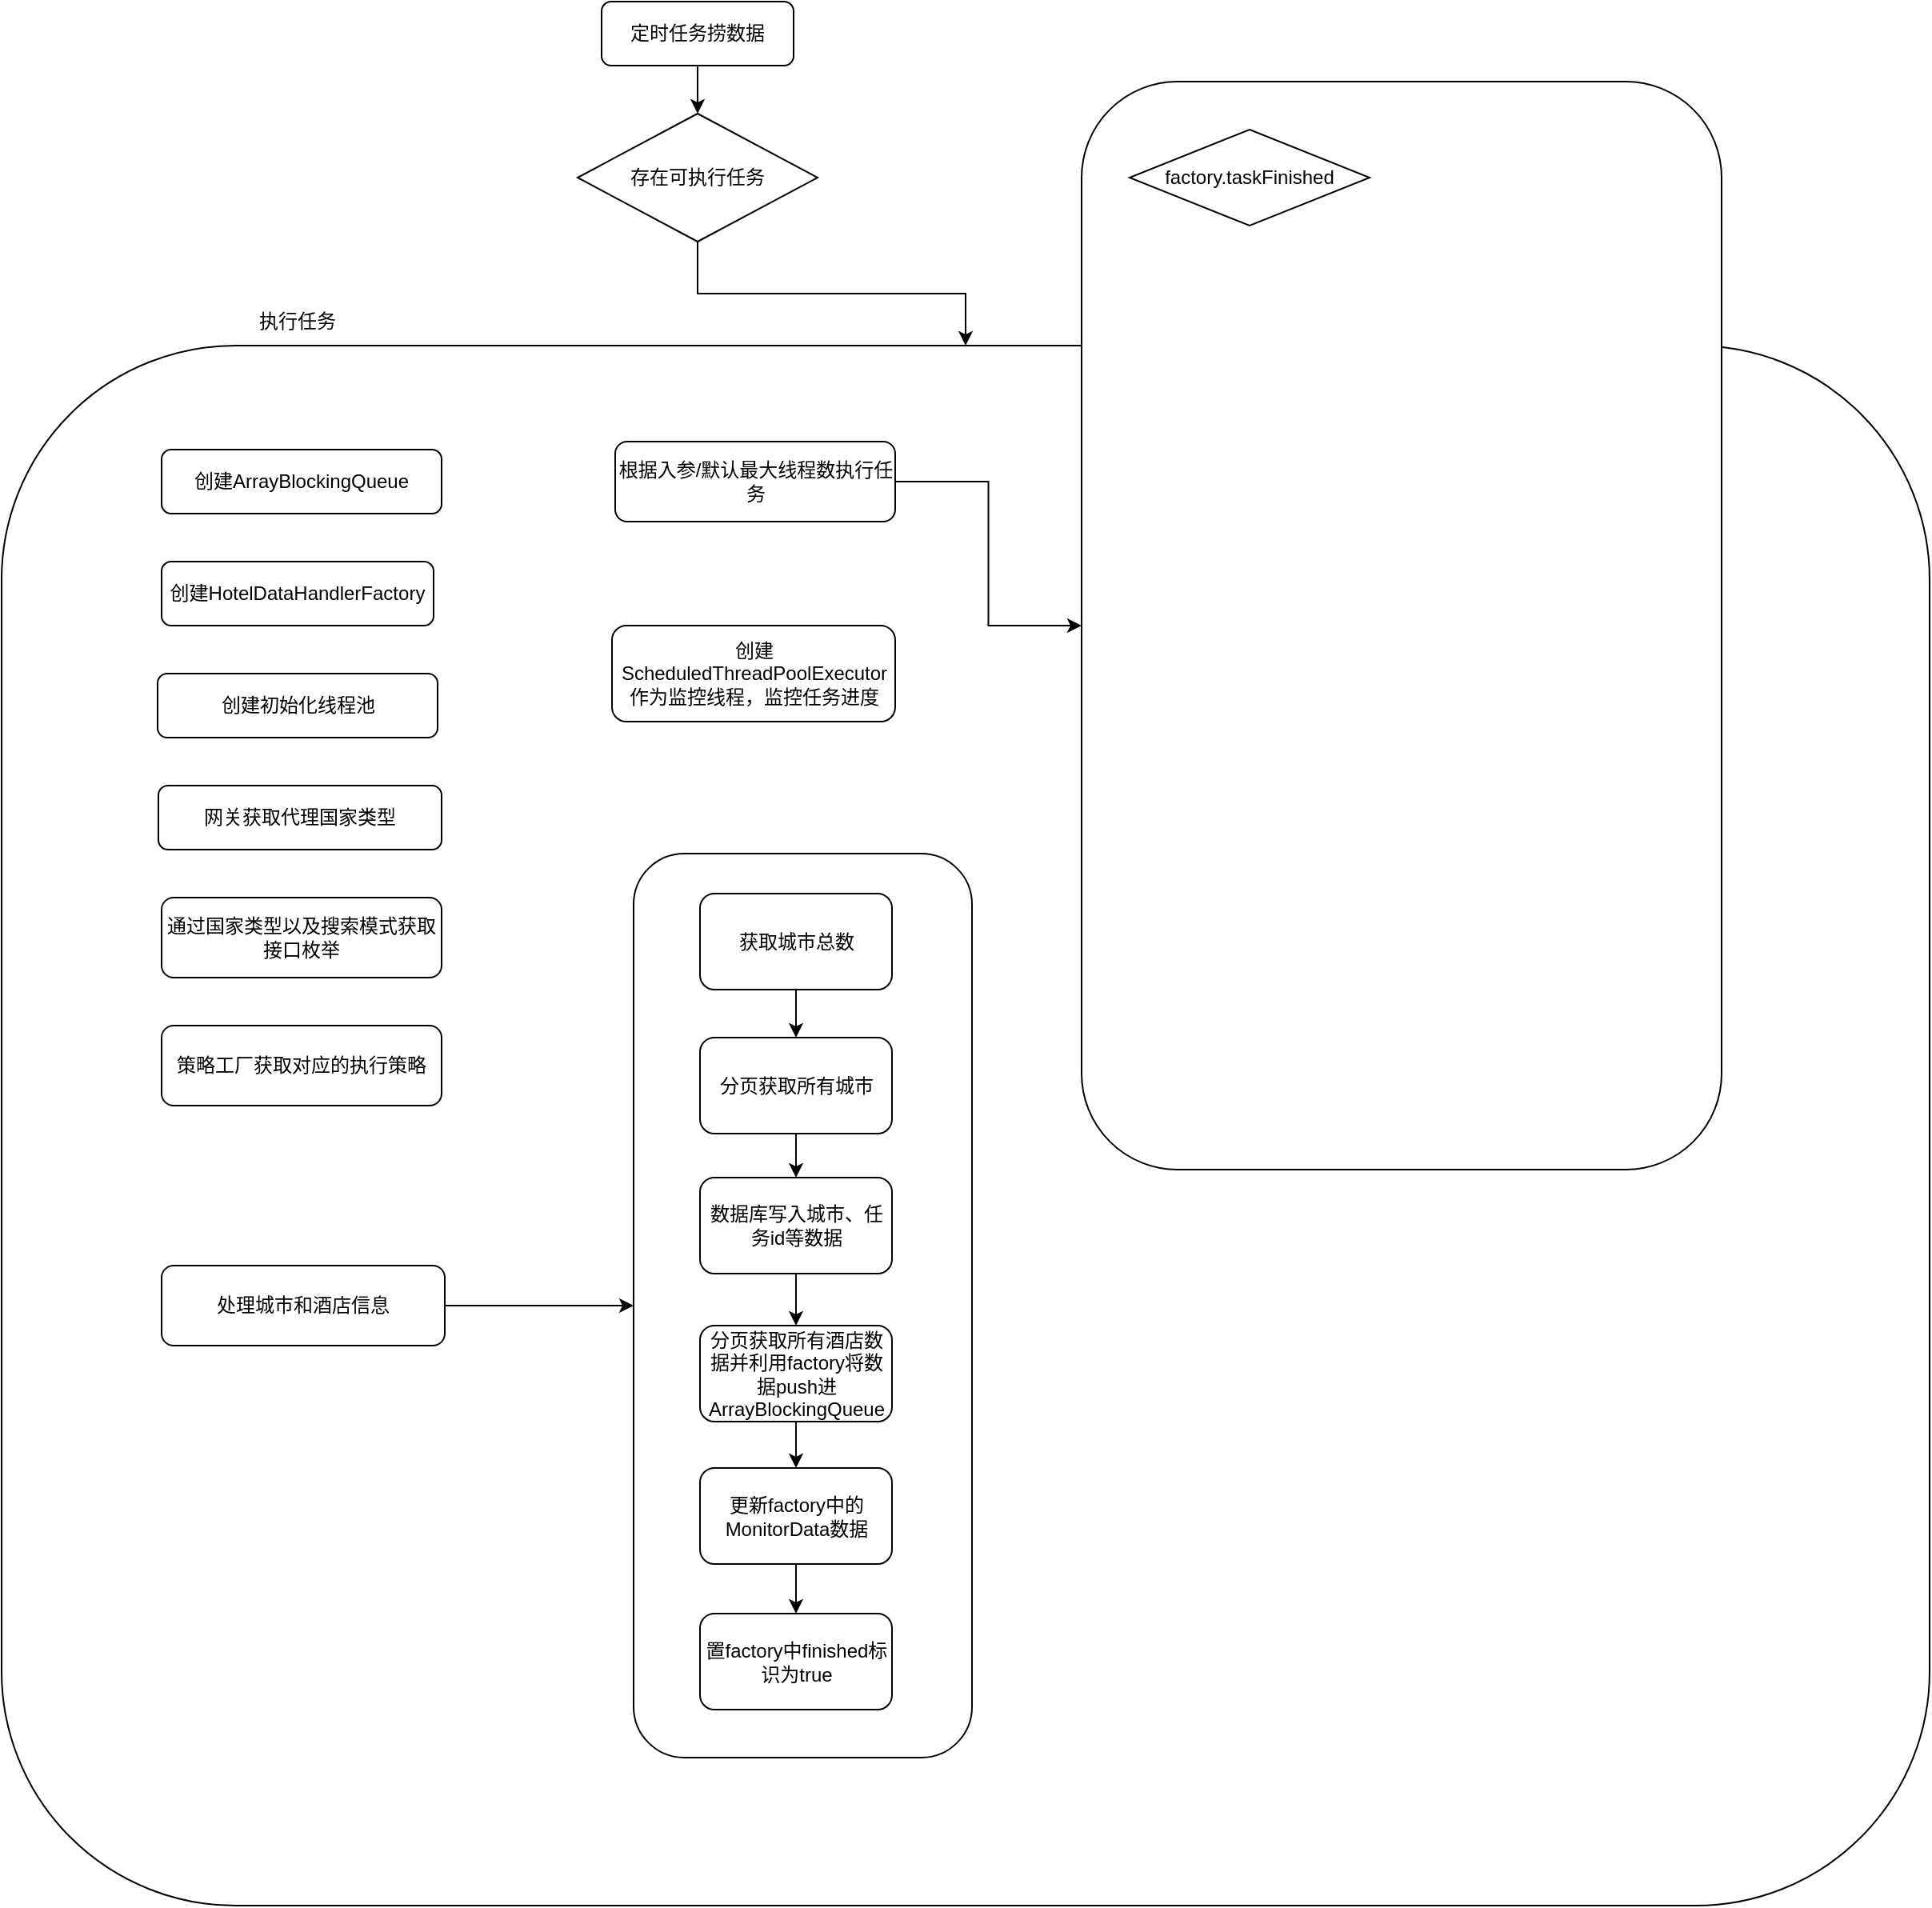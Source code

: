 <mxfile version="22.0.4" type="github">
  <diagram id="C5RBs43oDa-KdzZeNtuy" name="Page-1">
    <mxGraphModel dx="1853" dy="1823" grid="1" gridSize="10" guides="1" tooltips="1" connect="1" arrows="1" fold="1" page="1" pageScale="1" pageWidth="827" pageHeight="1169" math="0" shadow="0">
      <root>
        <mxCell id="WIyWlLk6GJQsqaUBKTNV-0" />
        <mxCell id="WIyWlLk6GJQsqaUBKTNV-1" parent="WIyWlLk6GJQsqaUBKTNV-0" />
        <mxCell id="OiVMoReA73HyPevBSJjf-4" style="edgeStyle=orthogonalEdgeStyle;rounded=0;orthogonalLoop=1;jettySize=auto;html=1;exitX=0.5;exitY=1;exitDx=0;exitDy=0;entryX=0.5;entryY=0;entryDx=0;entryDy=0;" edge="1" parent="WIyWlLk6GJQsqaUBKTNV-1" source="WIyWlLk6GJQsqaUBKTNV-3" target="OiVMoReA73HyPevBSJjf-3">
          <mxGeometry relative="1" as="geometry" />
        </mxCell>
        <mxCell id="WIyWlLk6GJQsqaUBKTNV-3" value="定时任务捞数据" style="rounded=1;whiteSpace=wrap;html=1;fontSize=12;glass=0;strokeWidth=1;shadow=0;" parent="WIyWlLk6GJQsqaUBKTNV-1" vertex="1">
          <mxGeometry x="160" y="-100" width="120" height="40" as="geometry" />
        </mxCell>
        <mxCell id="OiVMoReA73HyPevBSJjf-0" value="" style="rounded=1;whiteSpace=wrap;html=1;" vertex="1" parent="WIyWlLk6GJQsqaUBKTNV-1">
          <mxGeometry x="-215" y="115" width="1205" height="975" as="geometry" />
        </mxCell>
        <mxCell id="OiVMoReA73HyPevBSJjf-5" style="edgeStyle=orthogonalEdgeStyle;rounded=0;orthogonalLoop=1;jettySize=auto;html=1;exitX=0.5;exitY=1;exitDx=0;exitDy=0;entryX=0.5;entryY=0;entryDx=0;entryDy=0;" edge="1" parent="WIyWlLk6GJQsqaUBKTNV-1" source="OiVMoReA73HyPevBSJjf-3" target="OiVMoReA73HyPevBSJjf-0">
          <mxGeometry relative="1" as="geometry" />
        </mxCell>
        <mxCell id="OiVMoReA73HyPevBSJjf-3" value="存在可执行任务" style="rhombus;whiteSpace=wrap;html=1;" vertex="1" parent="WIyWlLk6GJQsqaUBKTNV-1">
          <mxGeometry x="145" y="-30" width="150" height="80" as="geometry" />
        </mxCell>
        <mxCell id="OiVMoReA73HyPevBSJjf-6" value="执行任务" style="text;html=1;strokeColor=none;fillColor=none;align=center;verticalAlign=middle;whiteSpace=wrap;rounded=0;" vertex="1" parent="WIyWlLk6GJQsqaUBKTNV-1">
          <mxGeometry x="-60" y="85" width="60" height="30" as="geometry" />
        </mxCell>
        <mxCell id="OiVMoReA73HyPevBSJjf-8" value="创建ArrayBlockingQueue" style="rounded=1;whiteSpace=wrap;html=1;" vertex="1" parent="WIyWlLk6GJQsqaUBKTNV-1">
          <mxGeometry x="-115" y="180" width="175" height="40" as="geometry" />
        </mxCell>
        <mxCell id="OiVMoReA73HyPevBSJjf-9" value="创建HotelDataHandlerFactory" style="rounded=1;whiteSpace=wrap;html=1;" vertex="1" parent="WIyWlLk6GJQsqaUBKTNV-1">
          <mxGeometry x="-115" y="250" width="170" height="40" as="geometry" />
        </mxCell>
        <mxCell id="OiVMoReA73HyPevBSJjf-10" value="创建初始化线程池" style="rounded=1;whiteSpace=wrap;html=1;" vertex="1" parent="WIyWlLk6GJQsqaUBKTNV-1">
          <mxGeometry x="-117.5" y="320" width="175" height="40" as="geometry" />
        </mxCell>
        <mxCell id="OiVMoReA73HyPevBSJjf-11" style="edgeStyle=orthogonalEdgeStyle;rounded=0;orthogonalLoop=1;jettySize=auto;html=1;exitX=0.5;exitY=1;exitDx=0;exitDy=0;" edge="1" parent="WIyWlLk6GJQsqaUBKTNV-1" source="OiVMoReA73HyPevBSJjf-9" target="OiVMoReA73HyPevBSJjf-9">
          <mxGeometry relative="1" as="geometry" />
        </mxCell>
        <mxCell id="OiVMoReA73HyPevBSJjf-12" value="网关获取代理国家类型" style="rounded=1;whiteSpace=wrap;html=1;" vertex="1" parent="WIyWlLk6GJQsqaUBKTNV-1">
          <mxGeometry x="-117" y="390" width="177" height="40" as="geometry" />
        </mxCell>
        <mxCell id="OiVMoReA73HyPevBSJjf-13" value="通过国家类型以及搜索模式获取接口枚举" style="rounded=1;whiteSpace=wrap;html=1;" vertex="1" parent="WIyWlLk6GJQsqaUBKTNV-1">
          <mxGeometry x="-115" y="460" width="175" height="50" as="geometry" />
        </mxCell>
        <mxCell id="OiVMoReA73HyPevBSJjf-14" value="策略工厂获取对应的执行策略" style="rounded=1;whiteSpace=wrap;html=1;" vertex="1" parent="WIyWlLk6GJQsqaUBKTNV-1">
          <mxGeometry x="-115" y="540" width="175" height="50" as="geometry" />
        </mxCell>
        <mxCell id="OiVMoReA73HyPevBSJjf-18" style="edgeStyle=orthogonalEdgeStyle;rounded=0;orthogonalLoop=1;jettySize=auto;html=1;exitX=1;exitY=0.5;exitDx=0;exitDy=0;entryX=0;entryY=0.5;entryDx=0;entryDy=0;" edge="1" parent="WIyWlLk6GJQsqaUBKTNV-1" source="OiVMoReA73HyPevBSJjf-15" target="OiVMoReA73HyPevBSJjf-17">
          <mxGeometry relative="1" as="geometry" />
        </mxCell>
        <mxCell id="OiVMoReA73HyPevBSJjf-15" value="根据入参/默认最大线程数执行任务" style="rounded=1;whiteSpace=wrap;html=1;" vertex="1" parent="WIyWlLk6GJQsqaUBKTNV-1">
          <mxGeometry x="168.5" y="175" width="175" height="50" as="geometry" />
        </mxCell>
        <mxCell id="OiVMoReA73HyPevBSJjf-16" value="创建ScheduledThreadPoolExecutor作为监控线程，监控任务进度" style="rounded=1;whiteSpace=wrap;html=1;" vertex="1" parent="WIyWlLk6GJQsqaUBKTNV-1">
          <mxGeometry x="166.5" y="290" width="177" height="60" as="geometry" />
        </mxCell>
        <mxCell id="OiVMoReA73HyPevBSJjf-17" value="" style="rounded=1;whiteSpace=wrap;html=1;" vertex="1" parent="WIyWlLk6GJQsqaUBKTNV-1">
          <mxGeometry x="460" y="-50" width="400" height="680" as="geometry" />
        </mxCell>
        <mxCell id="OiVMoReA73HyPevBSJjf-21" value="" style="edgeStyle=orthogonalEdgeStyle;rounded=0;orthogonalLoop=1;jettySize=auto;html=1;" edge="1" parent="WIyWlLk6GJQsqaUBKTNV-1" source="OiVMoReA73HyPevBSJjf-19" target="OiVMoReA73HyPevBSJjf-20">
          <mxGeometry relative="1" as="geometry" />
        </mxCell>
        <mxCell id="OiVMoReA73HyPevBSJjf-19" value="处理城市和酒店信息" style="rounded=1;whiteSpace=wrap;html=1;" vertex="1" parent="WIyWlLk6GJQsqaUBKTNV-1">
          <mxGeometry x="-115" y="690" width="177" height="50" as="geometry" />
        </mxCell>
        <mxCell id="OiVMoReA73HyPevBSJjf-20" value="" style="whiteSpace=wrap;html=1;rounded=1;" vertex="1" parent="WIyWlLk6GJQsqaUBKTNV-1">
          <mxGeometry x="180" y="432.5" width="211.5" height="565" as="geometry" />
        </mxCell>
        <mxCell id="OiVMoReA73HyPevBSJjf-25" value="" style="edgeStyle=orthogonalEdgeStyle;rounded=0;orthogonalLoop=1;jettySize=auto;html=1;" edge="1" parent="WIyWlLk6GJQsqaUBKTNV-1" source="OiVMoReA73HyPevBSJjf-23" target="OiVMoReA73HyPevBSJjf-24">
          <mxGeometry relative="1" as="geometry" />
        </mxCell>
        <mxCell id="OiVMoReA73HyPevBSJjf-23" value="获取城市总数" style="rounded=1;whiteSpace=wrap;html=1;" vertex="1" parent="WIyWlLk6GJQsqaUBKTNV-1">
          <mxGeometry x="221.5" y="457.5" width="120" height="60" as="geometry" />
        </mxCell>
        <mxCell id="OiVMoReA73HyPevBSJjf-27" value="" style="edgeStyle=orthogonalEdgeStyle;rounded=0;orthogonalLoop=1;jettySize=auto;html=1;" edge="1" parent="WIyWlLk6GJQsqaUBKTNV-1" source="OiVMoReA73HyPevBSJjf-24" target="OiVMoReA73HyPevBSJjf-26">
          <mxGeometry relative="1" as="geometry" />
        </mxCell>
        <mxCell id="OiVMoReA73HyPevBSJjf-24" value="分页获取所有城市" style="whiteSpace=wrap;html=1;rounded=1;" vertex="1" parent="WIyWlLk6GJQsqaUBKTNV-1">
          <mxGeometry x="221.5" y="547.5" width="120" height="60" as="geometry" />
        </mxCell>
        <mxCell id="OiVMoReA73HyPevBSJjf-30" value="" style="edgeStyle=orthogonalEdgeStyle;rounded=0;orthogonalLoop=1;jettySize=auto;html=1;" edge="1" parent="WIyWlLk6GJQsqaUBKTNV-1" source="OiVMoReA73HyPevBSJjf-26" target="OiVMoReA73HyPevBSJjf-29">
          <mxGeometry relative="1" as="geometry" />
        </mxCell>
        <mxCell id="OiVMoReA73HyPevBSJjf-26" value="数据库写入城市、任务id等数据" style="whiteSpace=wrap;html=1;rounded=1;" vertex="1" parent="WIyWlLk6GJQsqaUBKTNV-1">
          <mxGeometry x="221.5" y="635" width="120" height="60" as="geometry" />
        </mxCell>
        <mxCell id="OiVMoReA73HyPevBSJjf-32" value="" style="edgeStyle=orthogonalEdgeStyle;rounded=0;orthogonalLoop=1;jettySize=auto;html=1;" edge="1" parent="WIyWlLk6GJQsqaUBKTNV-1" source="OiVMoReA73HyPevBSJjf-29" target="OiVMoReA73HyPevBSJjf-31">
          <mxGeometry relative="1" as="geometry" />
        </mxCell>
        <mxCell id="OiVMoReA73HyPevBSJjf-29" value="分页获取所有酒店数据并利用factory将数据push进ArrayBlockingQueue" style="whiteSpace=wrap;html=1;rounded=1;" vertex="1" parent="WIyWlLk6GJQsqaUBKTNV-1">
          <mxGeometry x="221.5" y="727.5" width="120" height="60" as="geometry" />
        </mxCell>
        <mxCell id="OiVMoReA73HyPevBSJjf-34" value="" style="edgeStyle=orthogonalEdgeStyle;rounded=0;orthogonalLoop=1;jettySize=auto;html=1;" edge="1" parent="WIyWlLk6GJQsqaUBKTNV-1" source="OiVMoReA73HyPevBSJjf-31" target="OiVMoReA73HyPevBSJjf-33">
          <mxGeometry relative="1" as="geometry" />
        </mxCell>
        <mxCell id="OiVMoReA73HyPevBSJjf-31" value="更新factory中的MonitorData数据" style="whiteSpace=wrap;html=1;rounded=1;" vertex="1" parent="WIyWlLk6GJQsqaUBKTNV-1">
          <mxGeometry x="221.5" y="816.5" width="120" height="60" as="geometry" />
        </mxCell>
        <mxCell id="OiVMoReA73HyPevBSJjf-33" value="置factory中finished&lt;span style=&quot;background-color: initial;&quot;&gt;标识为true&lt;/span&gt;" style="whiteSpace=wrap;html=1;rounded=1;" vertex="1" parent="WIyWlLk6GJQsqaUBKTNV-1">
          <mxGeometry x="221.5" y="907.5" width="120" height="60" as="geometry" />
        </mxCell>
        <mxCell id="OiVMoReA73HyPevBSJjf-38" value="factory.taskFinished" style="rhombus;whiteSpace=wrap;html=1;" vertex="1" parent="WIyWlLk6GJQsqaUBKTNV-1">
          <mxGeometry x="490" y="-20" width="150" height="60" as="geometry" />
        </mxCell>
      </root>
    </mxGraphModel>
  </diagram>
</mxfile>
